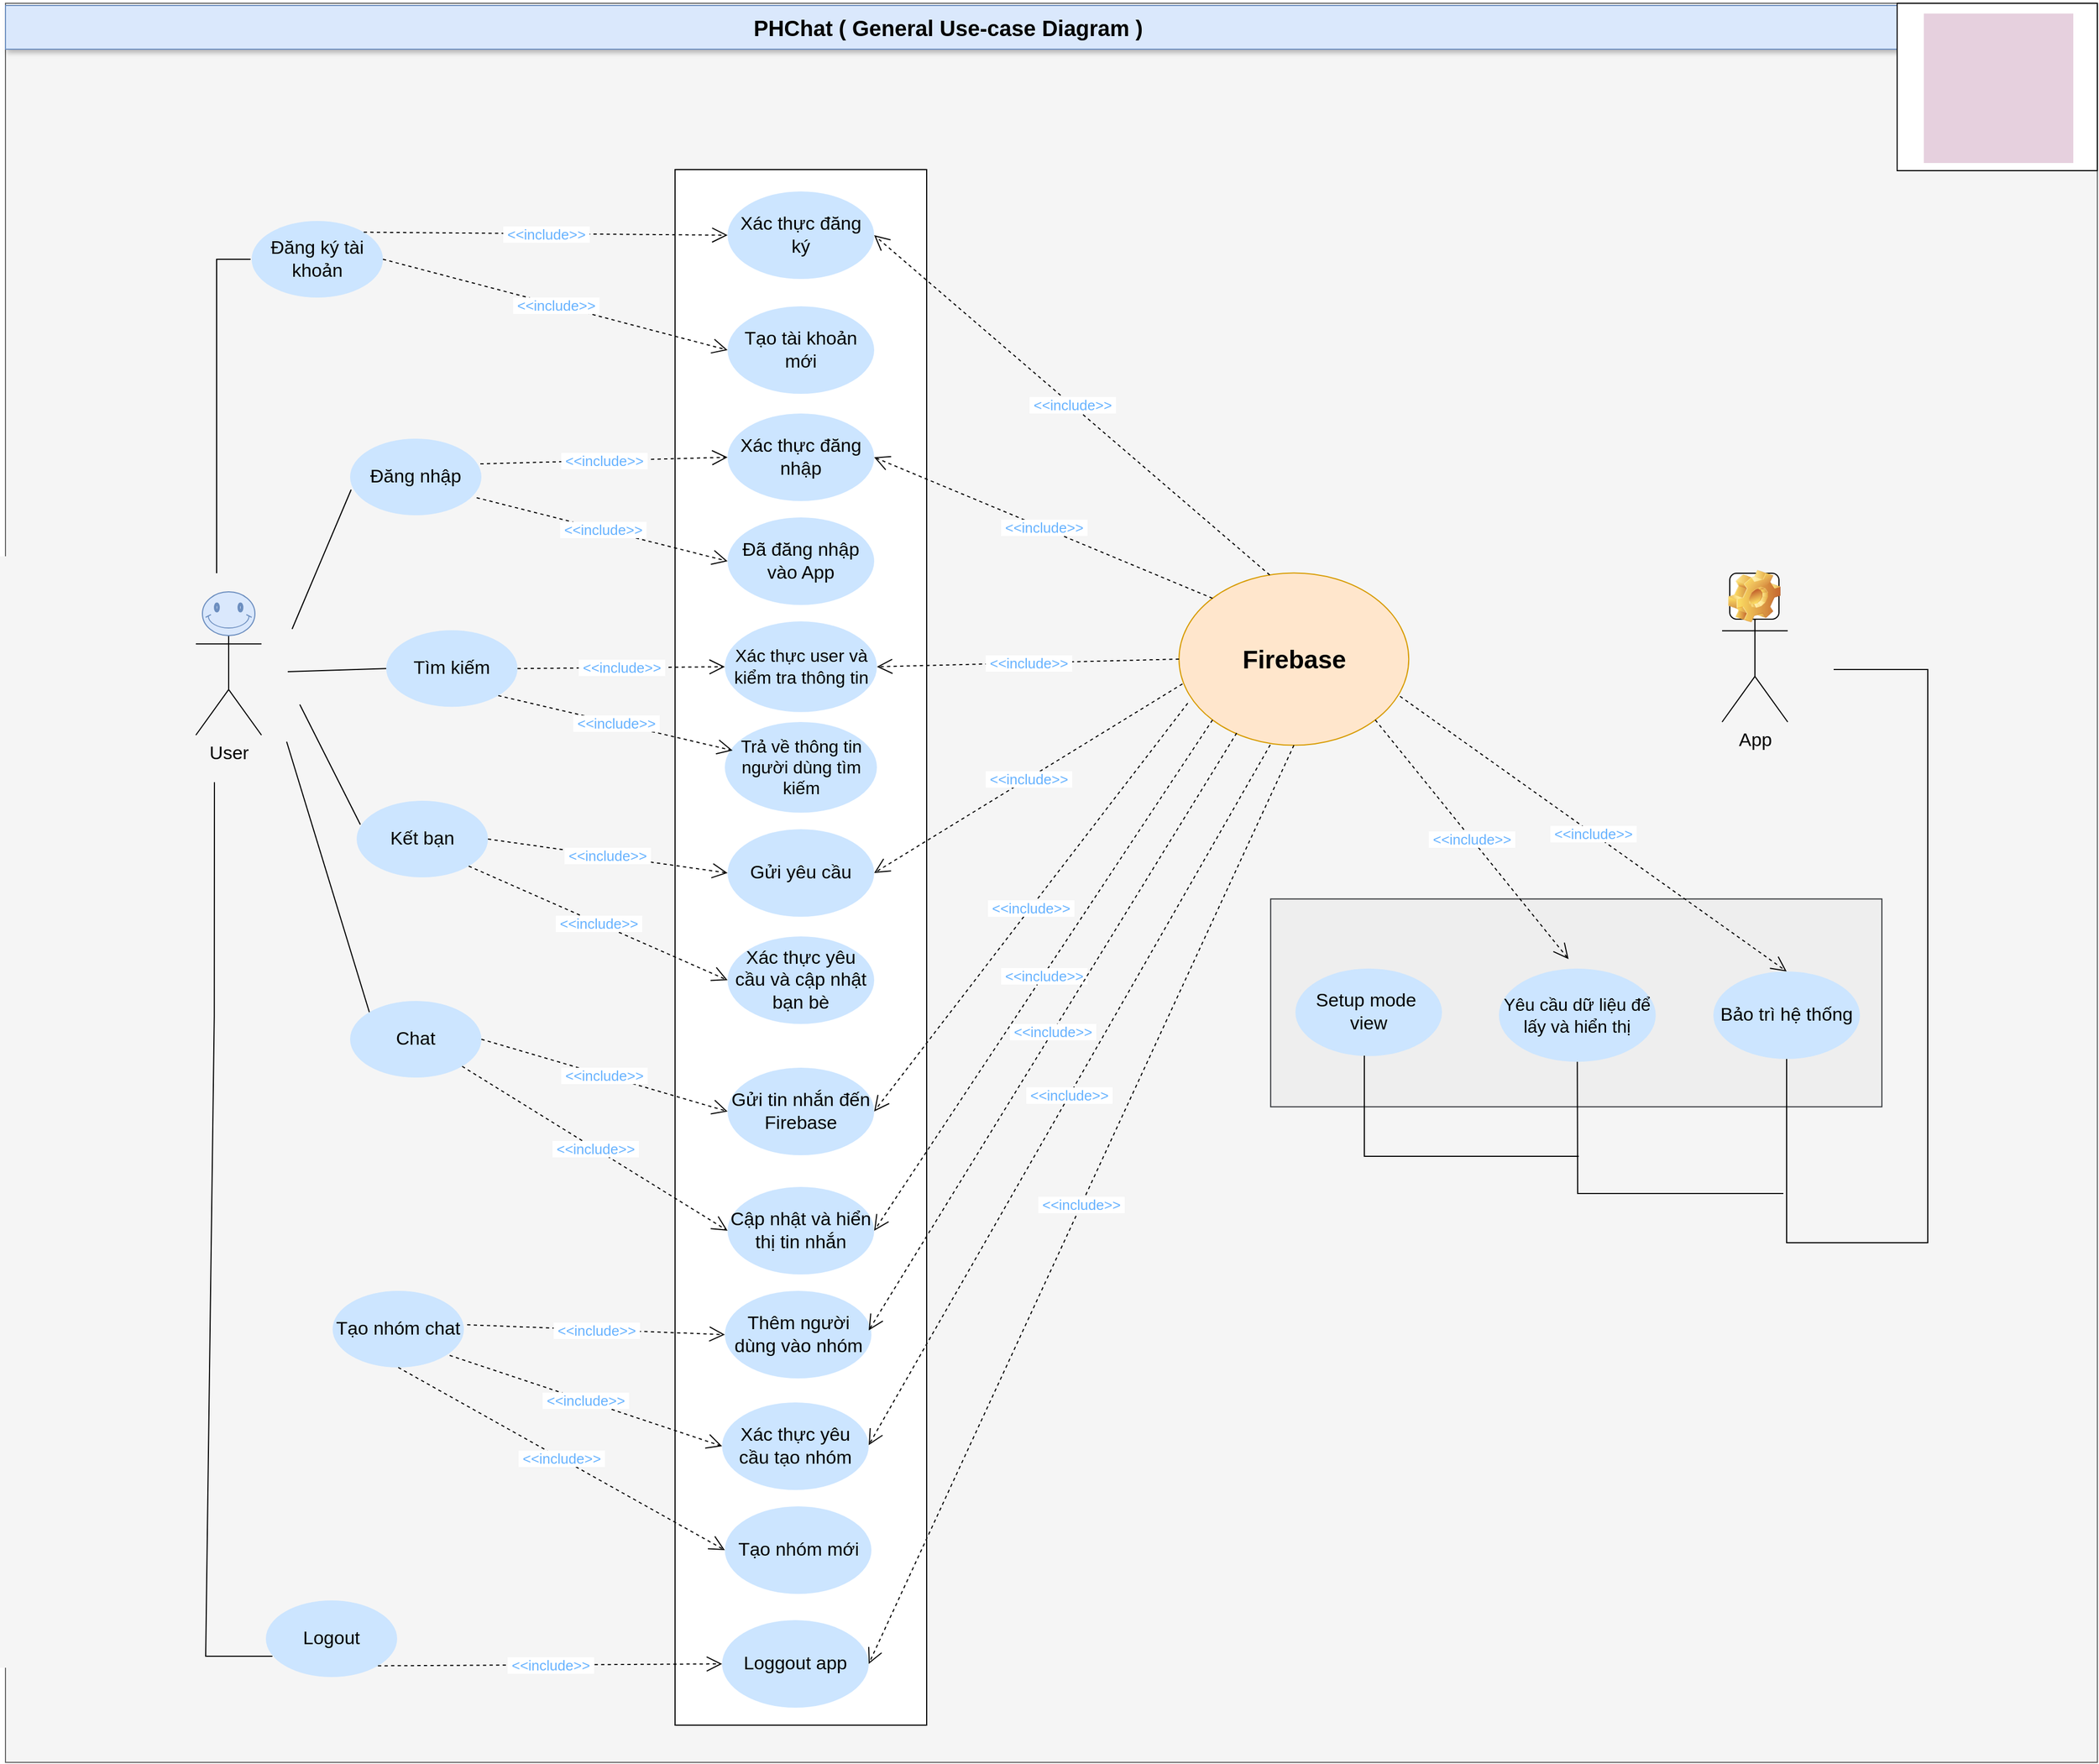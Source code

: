 <mxfile version="24.7.17">
  <diagram name="Trang-1" id="wjOiqFHjS_-W7gVfGvTo">
    <mxGraphModel dx="2927" dy="1114" grid="0" gridSize="10" guides="1" tooltips="1" connect="1" arrows="1" fold="1" page="1" pageScale="1" pageWidth="827" pageHeight="1169" math="0" shadow="0">
      <root>
        <mxCell id="0" />
        <mxCell id="1" parent="0" />
        <mxCell id="_uw94Xala10GTrVy-LxW-1" value="" style="rounded=0;whiteSpace=wrap;html=1;fillColor=#f5f5f5;fontColor=#333333;strokeColor=#666666;" parent="1" vertex="1">
          <mxGeometry x="-102" y="38" width="1912" height="1608" as="geometry" />
        </mxCell>
        <mxCell id="hatgkcDQqOX4R3luDJ8e-195" value="" style="rounded=1;whiteSpace=wrap;html=1;fillColor=#ffcc99;strokeColor=#36393d;" parent="1" vertex="1">
          <mxGeometry x="1001" y="595" width="146" height="80" as="geometry" />
        </mxCell>
        <mxCell id="hatgkcDQqOX4R3luDJ8e-2" value="&lt;b&gt;&lt;font style=&quot;font-size: 23px;&quot;&gt;Firebase&lt;/font&gt;&lt;/b&gt;" style="ellipse;whiteSpace=wrap;html=1;fillColor=#ffe6cc;strokeColor=#d79b00;" parent="1" vertex="1">
          <mxGeometry x="970.63" y="558.75" width="210" height="157.5" as="geometry" />
        </mxCell>
        <mxCell id="hatgkcDQqOX4R3luDJ8e-3" value="&lt;span style=&quot;font-size: 17px;&quot;&gt;Đăng ký tài khoản&lt;/span&gt;" style="ellipse;whiteSpace=wrap;html=1;fillColor=#cce5ff;strokeColor=none;" parent="1" vertex="1">
          <mxGeometry x="123" y="237" width="120" height="70" as="geometry" />
        </mxCell>
        <mxCell id="hatgkcDQqOX4R3luDJ8e-7" value="&lt;span style=&quot;font-size: 17px;&quot;&gt;Đăng nhập&lt;/span&gt;" style="ellipse;whiteSpace=wrap;html=1;fillColor=#cce5ff;strokeColor=none;" parent="1" vertex="1">
          <mxGeometry x="213" y="436" width="120" height="70" as="geometry" />
        </mxCell>
        <mxCell id="hatgkcDQqOX4R3luDJ8e-8" value="&lt;font style=&quot;font-size: 17px;&quot;&gt;Chat&lt;/font&gt;" style="ellipse;whiteSpace=wrap;html=1;fillColor=#cce5ff;strokeColor=none;" parent="1" vertex="1">
          <mxGeometry x="213" y="950" width="120" height="70" as="geometry" />
        </mxCell>
        <mxCell id="hatgkcDQqOX4R3luDJ8e-9" value="&lt;font style=&quot;font-size: 17px;&quot;&gt;Kết bạn&lt;/font&gt;" style="ellipse;whiteSpace=wrap;html=1;fillColor=#cce5ff;strokeColor=none;" parent="1" vertex="1">
          <mxGeometry x="219" y="767" width="120" height="70" as="geometry" />
        </mxCell>
        <mxCell id="hatgkcDQqOX4R3luDJ8e-10" value="&lt;font style=&quot;font-size: 17px;&quot;&gt;Logout&lt;/font&gt;" style="ellipse;whiteSpace=wrap;html=1;fillColor=#cce5ff;strokeColor=none;" parent="1" vertex="1">
          <mxGeometry x="136" y="1498" width="120" height="70" as="geometry" />
        </mxCell>
        <mxCell id="hatgkcDQqOX4R3luDJ8e-11" value="" style="endArrow=none;html=1;rounded=0;entryX=0.008;entryY=0.666;entryDx=0;entryDy=0;entryPerimeter=0;" parent="1" target="hatgkcDQqOX4R3luDJ8e-7" edge="1">
          <mxGeometry width="50" height="50" relative="1" as="geometry">
            <mxPoint x="160" y="610" as="sourcePoint" />
            <mxPoint x="190" y="550" as="targetPoint" />
          </mxGeometry>
        </mxCell>
        <mxCell id="hatgkcDQqOX4R3luDJ8e-12" value="" style="endArrow=none;html=1;rounded=0;entryX=0;entryY=0;entryDx=0;entryDy=0;" parent="1" target="hatgkcDQqOX4R3luDJ8e-8" edge="1">
          <mxGeometry width="50" height="50" relative="1" as="geometry">
            <mxPoint x="155" y="713" as="sourcePoint" />
            <mxPoint x="344" y="893.52" as="targetPoint" />
            <Array as="points" />
          </mxGeometry>
        </mxCell>
        <mxCell id="hatgkcDQqOX4R3luDJ8e-13" value="" style="endArrow=none;html=1;rounded=0;entryX=0;entryY=0.5;entryDx=0;entryDy=0;" parent="1" edge="1">
          <mxGeometry width="50" height="50" relative="1" as="geometry">
            <mxPoint x="91" y="559" as="sourcePoint" />
            <mxPoint x="122" y="272" as="targetPoint" />
            <Array as="points">
              <mxPoint x="91" y="272" />
            </Array>
          </mxGeometry>
        </mxCell>
        <mxCell id="hatgkcDQqOX4R3luDJ8e-14" value="" style="endArrow=none;html=1;rounded=0;entryX=0.028;entryY=0.311;entryDx=0;entryDy=0;entryPerimeter=0;" parent="1" target="hatgkcDQqOX4R3luDJ8e-9" edge="1">
          <mxGeometry width="50" height="50" relative="1" as="geometry">
            <mxPoint x="167" y="679" as="sourcePoint" />
            <mxPoint x="190" y="740" as="targetPoint" />
          </mxGeometry>
        </mxCell>
        <mxCell id="hatgkcDQqOX4R3luDJ8e-16" value="" style="endArrow=none;html=1;rounded=0;" parent="1" edge="1">
          <mxGeometry width="50" height="50" relative="1" as="geometry">
            <mxPoint x="142" y="1549" as="sourcePoint" />
            <mxPoint x="89" y="750" as="targetPoint" />
            <Array as="points">
              <mxPoint x="81" y="1549" />
              <mxPoint x="88.85" y="964" />
            </Array>
          </mxGeometry>
        </mxCell>
        <mxCell id="hatgkcDQqOX4R3luDJ8e-17" value="" style="rounded=0;whiteSpace=wrap;html=1;" parent="1" vertex="1">
          <mxGeometry x="510" y="190" width="230" height="1422" as="geometry" />
        </mxCell>
        <mxCell id="hatgkcDQqOX4R3luDJ8e-20" value="&lt;font style=&quot;font-size: 17px;&quot;&gt;Xác thực đăng ký&lt;/font&gt;" style="ellipse;whiteSpace=wrap;html=1;fillColor=#cce5ff;strokeColor=none;" parent="1" vertex="1">
          <mxGeometry x="558" y="210" width="134" height="80" as="geometry" />
        </mxCell>
        <mxCell id="hatgkcDQqOX4R3luDJ8e-21" value="&lt;span style=&quot;font-size: 17px;&quot;&gt;Tạo tài khoản mới&lt;/span&gt;" style="ellipse;whiteSpace=wrap;html=1;fillColor=#cce5ff;strokeColor=none;" parent="1" vertex="1">
          <mxGeometry x="558" y="315" width="134" height="80" as="geometry" />
        </mxCell>
        <mxCell id="hatgkcDQqOX4R3luDJ8e-22" value="&lt;font style=&quot;font-size: 17px;&quot;&gt;Xác thực đăng nhập&lt;/font&gt;" style="ellipse;whiteSpace=wrap;html=1;strokeColor=none;fillColor=#cce5ff;" parent="1" vertex="1">
          <mxGeometry x="558" y="413" width="134" height="80" as="geometry" />
        </mxCell>
        <mxCell id="hatgkcDQqOX4R3luDJ8e-23" value="&lt;span style=&quot;font-size: 17px;&quot;&gt;Đã đăng nhập vào App&lt;/span&gt;" style="ellipse;whiteSpace=wrap;html=1;fillColor=#cce5ff;strokeColor=none;" parent="1" vertex="1">
          <mxGeometry x="558" y="508" width="134" height="80" as="geometry" />
        </mxCell>
        <mxCell id="hatgkcDQqOX4R3luDJ8e-24" value="&lt;font style=&quot;font-size: 17px;&quot;&gt;Gửi tin nhắn đến&lt;/font&gt;&lt;div&gt;&lt;span style=&quot;font-size: 17px;&quot;&gt;Firebase&lt;/span&gt;&lt;/div&gt;" style="ellipse;whiteSpace=wrap;html=1;fillColor=#cce5ff;strokeColor=none;" parent="1" vertex="1">
          <mxGeometry x="558" y="1011" width="134" height="80" as="geometry" />
        </mxCell>
        <mxCell id="hatgkcDQqOX4R3luDJ8e-25" value="&lt;font style=&quot;font-size: 17px;&quot;&gt;Cập nhật và hiển thị tin nhắn&lt;/font&gt;" style="ellipse;whiteSpace=wrap;html=1;fillColor=#cce5ff;strokeColor=none;" parent="1" vertex="1">
          <mxGeometry x="558" y="1120" width="134" height="80" as="geometry" />
        </mxCell>
        <mxCell id="hatgkcDQqOX4R3luDJ8e-26" value="&lt;font style=&quot;font-size: 17px;&quot;&gt;Gửi yêu cầu&lt;/font&gt;" style="ellipse;whiteSpace=wrap;html=1;fillColor=#cce5ff;strokeColor=none;" parent="1" vertex="1">
          <mxGeometry x="558" y="793" width="134" height="80" as="geometry" />
        </mxCell>
        <mxCell id="hatgkcDQqOX4R3luDJ8e-27" value="&lt;font style=&quot;font-size: 17px;&quot;&gt;Xác thực yêu cầu và cập nhật bạn bè&lt;/font&gt;" style="ellipse;whiteSpace=wrap;html=1;fillColor=#cce5ff;strokeColor=none;" parent="1" vertex="1">
          <mxGeometry x="558" y="891" width="134" height="80" as="geometry" />
        </mxCell>
        <mxCell id="hatgkcDQqOX4R3luDJ8e-28" value="&lt;font style=&quot;font-size: 17px;&quot;&gt;Loggout app&lt;/font&gt;" style="ellipse;whiteSpace=wrap;html=1;fillColor=#cce5ff;strokeColor=none;" parent="1" vertex="1">
          <mxGeometry x="553" y="1516" width="134" height="80" as="geometry" />
        </mxCell>
        <mxCell id="hatgkcDQqOX4R3luDJ8e-30" value="" style="rounded=0;whiteSpace=wrap;html=1;fillColor=#eeeeee;strokeColor=#36393d;rotation=-90;" parent="1" vertex="1">
          <mxGeometry x="1238.72" y="672.41" width="190" height="558.68" as="geometry" />
        </mxCell>
        <mxCell id="hatgkcDQqOX4R3luDJ8e-31" value="&lt;font style=&quot;font-size: 17px;&quot;&gt;Setup mode&amp;nbsp;&lt;/font&gt;&lt;div style=&quot;font-size: 17px;&quot;&gt;&lt;font style=&quot;font-size: 17px;&quot;&gt;view&lt;/font&gt;&lt;/div&gt;" style="ellipse;whiteSpace=wrap;html=1;fillColor=#cce5ff;strokeColor=none;" parent="1" vertex="1">
          <mxGeometry x="1077" y="920.38" width="134" height="80" as="geometry" />
        </mxCell>
        <mxCell id="hatgkcDQqOX4R3luDJ8e-32" value="&lt;font style=&quot;font-size: 16px;&quot;&gt;Yêu cầu dữ liệu để&lt;/font&gt;&lt;div style=&quot;font-size: 16px;&quot;&gt;&lt;font style=&quot;font-size: 16px;&quot;&gt;lấy và hiển thị&lt;/font&gt;&lt;/div&gt;" style="ellipse;whiteSpace=wrap;html=1;fillColor=#cce5ff;strokeColor=none;" parent="1" vertex="1">
          <mxGeometry x="1263" y="920.38" width="143.37" height="85.25" as="geometry" />
        </mxCell>
        <mxCell id="hatgkcDQqOX4R3luDJ8e-33" value="&lt;font style=&quot;font-size: 17px;&quot;&gt;Bảo trì hệ thống&lt;/font&gt;" style="ellipse;whiteSpace=wrap;html=1;fillColor=#cce5ff;strokeColor=none;" parent="1" vertex="1">
          <mxGeometry x="1459" y="923" width="134" height="80" as="geometry" />
        </mxCell>
        <mxCell id="hatgkcDQqOX4R3luDJ8e-34" value="&lt;font style=&quot;font-size: 17px;&quot;&gt;App&lt;/font&gt;" style="shape=umlActor;verticalLabelPosition=bottom;verticalAlign=top;html=1;outlineConnect=0;" parent="1" vertex="1">
          <mxGeometry x="1467" y="570" width="60" height="125" as="geometry" />
        </mxCell>
        <mxCell id="hatgkcDQqOX4R3luDJ8e-35" value="&lt;font style=&quot;font-size: 17px;&quot;&gt;User&lt;/font&gt;" style="shape=umlActor;verticalLabelPosition=bottom;verticalAlign=top;html=1;outlineConnect=0;" parent="1" vertex="1">
          <mxGeometry x="72" y="582" width="60" height="125" as="geometry" />
        </mxCell>
        <mxCell id="hatgkcDQqOX4R3luDJ8e-36" value="" style="verticalLabelPosition=bottom;verticalAlign=top;html=1;shape=mxgraph.basic.smiley;fillColor=#dae8fc;strokeColor=#6c8ebf;" parent="1" vertex="1">
          <mxGeometry x="78" y="576" width="48" height="40" as="geometry" />
        </mxCell>
        <mxCell id="hatgkcDQqOX4R3luDJ8e-38" value="" style="icon;html=1;image=img/clipart/Gear_128x128.png" parent="1" vertex="1">
          <mxGeometry x="1474" y="559" width="45" height="42" as="geometry" />
        </mxCell>
        <mxCell id="hatgkcDQqOX4R3luDJ8e-196" value="&lt;font color=&quot;#66b2ff&quot; style=&quot;font-size: 13px;&quot;&gt;&amp;nbsp;&amp;lt;&amp;lt;include&amp;gt;&amp;gt;&amp;nbsp;&lt;/font&gt;" style="endArrow=open;endSize=12;dashed=1;html=1;rounded=0;entryX=0;entryY=0.5;entryDx=0;entryDy=0;exitX=1;exitY=0;exitDx=0;exitDy=0;fillColor=#eeeeee;strokeColor=#000000;" parent="1" source="hatgkcDQqOX4R3luDJ8e-3" target="hatgkcDQqOX4R3luDJ8e-20" edge="1">
          <mxGeometry width="160" relative="1" as="geometry">
            <mxPoint x="310" y="280" as="sourcePoint" />
            <mxPoint x="470" y="280" as="targetPoint" />
          </mxGeometry>
        </mxCell>
        <mxCell id="hatgkcDQqOX4R3luDJ8e-198" value="&lt;font color=&quot;#66b2ff&quot; style=&quot;font-size: 13px;&quot;&gt;&amp;nbsp;&amp;lt;&amp;lt;include&amp;gt;&amp;gt;&amp;nbsp;&lt;/font&gt;" style="endArrow=open;endSize=12;dashed=1;html=1;rounded=0;entryX=0;entryY=0.5;entryDx=0;entryDy=0;exitX=1;exitY=0.5;exitDx=0;exitDy=0;fillColor=#eeeeee;strokeColor=#000000;" parent="1" source="hatgkcDQqOX4R3luDJ8e-3" target="hatgkcDQqOX4R3luDJ8e-21" edge="1">
          <mxGeometry width="160" relative="1" as="geometry">
            <mxPoint x="360" y="430" as="sourcePoint" />
            <mxPoint x="536" y="350" as="targetPoint" />
          </mxGeometry>
        </mxCell>
        <mxCell id="hatgkcDQqOX4R3luDJ8e-199" value="&lt;font color=&quot;#66b2ff&quot; style=&quot;font-size: 13px;&quot;&gt;&amp;nbsp;&amp;lt;&amp;lt;include&amp;gt;&amp;gt;&amp;nbsp;&lt;/font&gt;" style="endArrow=open;endSize=12;dashed=1;html=1;rounded=0;entryX=0;entryY=0.5;entryDx=0;entryDy=0;fillColor=#eeeeee;strokeColor=#000000;exitX=0.992;exitY=0.329;exitDx=0;exitDy=0;exitPerimeter=0;" parent="1" target="hatgkcDQqOX4R3luDJ8e-22" edge="1" source="hatgkcDQqOX4R3luDJ8e-7">
          <mxGeometry x="-0.001" width="160" relative="1" as="geometry">
            <mxPoint x="390" y="480" as="sourcePoint" />
            <mxPoint x="548" y="480" as="targetPoint" />
            <mxPoint as="offset" />
          </mxGeometry>
        </mxCell>
        <mxCell id="hatgkcDQqOX4R3luDJ8e-200" value="&lt;font color=&quot;#66b2ff&quot; style=&quot;font-size: 13px;&quot;&gt;&amp;nbsp;&amp;lt;&amp;lt;include&amp;gt;&amp;gt;&amp;nbsp;&lt;/font&gt;" style="endArrow=open;endSize=12;dashed=1;html=1;rounded=0;entryX=0;entryY=0.5;entryDx=0;entryDy=0;exitX=0.964;exitY=0.771;exitDx=0;exitDy=0;fillColor=#eeeeee;strokeColor=#000000;exitPerimeter=0;" parent="1" source="hatgkcDQqOX4R3luDJ8e-7" target="hatgkcDQqOX4R3luDJ8e-23" edge="1">
          <mxGeometry width="160" relative="1" as="geometry">
            <mxPoint x="390" y="520" as="sourcePoint" />
            <mxPoint x="548" y="520" as="targetPoint" />
          </mxGeometry>
        </mxCell>
        <mxCell id="hatgkcDQqOX4R3luDJ8e-201" value="&lt;font color=&quot;#66b2ff&quot; style=&quot;font-size: 13px;&quot;&gt;&amp;nbsp;&amp;lt;&amp;lt;include&amp;gt;&amp;gt;&amp;nbsp;&lt;/font&gt;" style="endArrow=open;endSize=12;dashed=1;html=1;rounded=0;entryX=0;entryY=0.5;entryDx=0;entryDy=0;exitX=1;exitY=0.5;exitDx=0;exitDy=0;fillColor=#eeeeee;strokeColor=#000000;" parent="1" source="hatgkcDQqOX4R3luDJ8e-8" target="hatgkcDQqOX4R3luDJ8e-24" edge="1">
          <mxGeometry width="160" relative="1" as="geometry">
            <mxPoint x="400" y="625.5" as="sourcePoint" />
            <mxPoint x="562" y="659.5" as="targetPoint" />
          </mxGeometry>
        </mxCell>
        <mxCell id="hatgkcDQqOX4R3luDJ8e-202" value="&lt;font color=&quot;#66b2ff&quot; style=&quot;font-size: 13px;&quot;&gt;&amp;nbsp;&amp;lt;&amp;lt;include&amp;gt;&amp;gt;&amp;nbsp;&lt;/font&gt;" style="endArrow=open;endSize=12;dashed=1;html=1;rounded=0;entryX=0;entryY=0.5;entryDx=0;entryDy=0;exitX=1;exitY=1;exitDx=0;exitDy=0;fillColor=#eeeeee;strokeColor=#000000;" parent="1" source="hatgkcDQqOX4R3luDJ8e-8" target="hatgkcDQqOX4R3luDJ8e-25" edge="1">
          <mxGeometry width="160" relative="1" as="geometry">
            <mxPoint x="400" y="672.5" as="sourcePoint" />
            <mxPoint x="558" y="677.5" as="targetPoint" />
          </mxGeometry>
        </mxCell>
        <mxCell id="hatgkcDQqOX4R3luDJ8e-203" value="&lt;font color=&quot;#66b2ff&quot; style=&quot;font-size: 13px;&quot;&gt;&amp;nbsp;&amp;lt;&amp;lt;include&amp;gt;&amp;gt;&amp;nbsp;&lt;/font&gt;" style="endArrow=open;endSize=12;dashed=1;html=1;rounded=0;entryX=0;entryY=0.5;entryDx=0;entryDy=0;exitX=1;exitY=0.5;exitDx=0;exitDy=0;fillColor=#eeeeee;strokeColor=#000000;" parent="1" target="hatgkcDQqOX4R3luDJ8e-26" edge="1" source="hatgkcDQqOX4R3luDJ8e-9">
          <mxGeometry width="160" relative="1" as="geometry">
            <mxPoint x="400" y="779" as="sourcePoint" />
            <mxPoint x="576" y="852" as="targetPoint" />
          </mxGeometry>
        </mxCell>
        <mxCell id="hatgkcDQqOX4R3luDJ8e-204" value="&lt;font color=&quot;#66b2ff&quot; style=&quot;font-size: 13px;&quot;&gt;&amp;nbsp;&amp;lt;&amp;lt;include&amp;gt;&amp;gt;&amp;nbsp;&lt;/font&gt;" style="endArrow=open;endSize=12;dashed=1;html=1;rounded=0;entryX=0;entryY=0.5;entryDx=0;entryDy=0;exitX=1;exitY=1;exitDx=0;exitDy=0;fillColor=#eeeeee;strokeColor=#000000;" parent="1" target="hatgkcDQqOX4R3luDJ8e-27" edge="1" source="hatgkcDQqOX4R3luDJ8e-9">
          <mxGeometry width="160" relative="1" as="geometry">
            <mxPoint x="378" y="804" as="sourcePoint" />
            <mxPoint x="536" y="858" as="targetPoint" />
          </mxGeometry>
        </mxCell>
        <mxCell id="hatgkcDQqOX4R3luDJ8e-205" value="&lt;font color=&quot;#66b2ff&quot; style=&quot;font-size: 13px;&quot;&gt;&amp;nbsp;&amp;lt;&amp;lt;include&amp;gt;&amp;gt;&amp;nbsp;&lt;/font&gt;" style="endArrow=open;endSize=12;dashed=1;html=1;rounded=0;entryX=0;entryY=0.5;entryDx=0;entryDy=0;exitX=1;exitY=1;exitDx=0;exitDy=0;fillColor=#eeeeee;strokeColor=#000000;" parent="1" target="hatgkcDQqOX4R3luDJ8e-28" edge="1" source="hatgkcDQqOX4R3luDJ8e-10">
          <mxGeometry width="160" relative="1" as="geometry">
            <mxPoint x="393" y="944" as="sourcePoint" />
            <mxPoint x="551" y="998" as="targetPoint" />
          </mxGeometry>
        </mxCell>
        <mxCell id="hatgkcDQqOX4R3luDJ8e-206" value="&lt;font color=&quot;#66b2ff&quot; style=&quot;font-size: 13px;&quot;&gt;&amp;nbsp;&amp;lt;&amp;lt;include&amp;gt;&amp;gt;&amp;nbsp;&lt;/font&gt;" style="endArrow=open;endSize=12;dashed=1;html=1;rounded=0;entryX=1;entryY=0.5;entryDx=0;entryDy=0;exitX=0.5;exitY=1;exitDx=0;exitDy=0;fillColor=#eeeeee;strokeColor=#000000;" parent="1" source="hatgkcDQqOX4R3luDJ8e-2" target="hatgkcDQqOX4R3luDJ8e-28" edge="1">
          <mxGeometry width="160" relative="1" as="geometry">
            <mxPoint x="791" y="890" as="sourcePoint" />
            <mxPoint x="967" y="810" as="targetPoint" />
          </mxGeometry>
        </mxCell>
        <mxCell id="hatgkcDQqOX4R3luDJ8e-207" value="&lt;font color=&quot;#66b2ff&quot; style=&quot;font-size: 13px;&quot;&gt;&amp;nbsp;&amp;lt;&amp;lt;include&amp;gt;&amp;gt;&amp;nbsp;&lt;/font&gt;" style="endArrow=open;endSize=12;dashed=1;html=1;rounded=0;entryX=1;entryY=0.5;entryDx=0;entryDy=0;exitX=0;exitY=1;exitDx=0;exitDy=0;fillColor=#eeeeee;strokeColor=#000000;" parent="1" source="hatgkcDQqOX4R3luDJ8e-2" target="hatgkcDQqOX4R3luDJ8e-25" edge="1">
          <mxGeometry width="160" relative="1" as="geometry">
            <mxPoint x="807" y="756" as="sourcePoint" />
            <mxPoint x="965" y="756" as="targetPoint" />
          </mxGeometry>
        </mxCell>
        <mxCell id="hatgkcDQqOX4R3luDJ8e-208" value="&lt;font color=&quot;#66b2ff&quot; style=&quot;font-size: 13px;&quot;&gt;&amp;nbsp;&amp;lt;&amp;lt;include&amp;gt;&amp;gt;&amp;nbsp;&lt;/font&gt;" style="endArrow=open;endSize=12;dashed=1;html=1;rounded=0;entryX=1;entryY=0.5;entryDx=0;entryDy=0;fillColor=#eeeeee;strokeColor=#000000;exitX=0.038;exitY=0.756;exitDx=0;exitDy=0;exitPerimeter=0;" parent="1" source="hatgkcDQqOX4R3luDJ8e-2" target="hatgkcDQqOX4R3luDJ8e-24" edge="1">
          <mxGeometry width="160" relative="1" as="geometry">
            <mxPoint x="971" y="651" as="sourcePoint" />
            <mxPoint x="669" y="650" as="targetPoint" />
          </mxGeometry>
        </mxCell>
        <mxCell id="hatgkcDQqOX4R3luDJ8e-209" value="&lt;font color=&quot;#66b2ff&quot; style=&quot;font-size: 13px;&quot;&gt;&amp;nbsp;&amp;lt;&amp;lt;include&amp;gt;&amp;gt;&amp;nbsp;&lt;/font&gt;" style="endArrow=open;endSize=12;dashed=1;html=1;rounded=0;entryX=1;entryY=0.5;entryDx=0;entryDy=0;exitX=0;exitY=0;exitDx=0;exitDy=0;fillColor=#eeeeee;strokeColor=#000000;" parent="1" source="hatgkcDQqOX4R3luDJ8e-2" target="hatgkcDQqOX4R3luDJ8e-22" edge="1">
          <mxGeometry width="160" relative="1" as="geometry">
            <mxPoint x="994" y="503" as="sourcePoint" />
            <mxPoint x="715" y="508" as="targetPoint" />
          </mxGeometry>
        </mxCell>
        <mxCell id="hatgkcDQqOX4R3luDJ8e-210" value="&lt;font color=&quot;#66b2ff&quot; style=&quot;font-size: 13px;&quot;&gt;&amp;nbsp;&amp;lt;&amp;lt;include&amp;gt;&amp;gt;&amp;nbsp;&lt;/font&gt;" style="endArrow=open;endSize=12;dashed=1;html=1;rounded=0;entryX=1;entryY=0.5;entryDx=0;entryDy=0;exitX=0.395;exitY=0.012;exitDx=0;exitDy=0;fillColor=#eeeeee;strokeColor=#000000;exitPerimeter=0;" parent="1" source="hatgkcDQqOX4R3luDJ8e-2" target="hatgkcDQqOX4R3luDJ8e-20" edge="1">
          <mxGeometry width="160" relative="1" as="geometry">
            <mxPoint x="1031" y="421" as="sourcePoint" />
            <mxPoint x="752" y="426" as="targetPoint" />
          </mxGeometry>
        </mxCell>
        <mxCell id="hatgkcDQqOX4R3luDJ8e-211" value="&lt;font color=&quot;#66b2ff&quot; style=&quot;font-size: 13px;&quot;&gt;&amp;nbsp;&amp;lt;&amp;lt;include&amp;gt;&amp;gt;&amp;nbsp;&lt;/font&gt;" style="endArrow=open;endSize=12;dashed=1;html=1;rounded=0;entryX=0.5;entryY=0;entryDx=0;entryDy=0;exitX=1;exitY=0;exitDx=0;exitDy=0;fillColor=#eeeeee;strokeColor=#000000;" parent="1" target="hatgkcDQqOX4R3luDJ8e-33" edge="1">
          <mxGeometry width="160" relative="1" as="geometry">
            <mxPoint x="1172.63" y="671.5" as="sourcePoint" />
            <mxPoint x="1348.63" y="591.5" as="targetPoint" />
          </mxGeometry>
        </mxCell>
        <mxCell id="hatgkcDQqOX4R3luDJ8e-212" value="&lt;font color=&quot;#66b2ff&quot; style=&quot;font-size: 13px;&quot;&gt;&amp;nbsp;&amp;lt;&amp;lt;include&amp;gt;&amp;gt;&amp;nbsp;&lt;/font&gt;" style="endArrow=open;endSize=12;dashed=1;html=1;rounded=0;entryX=0.5;entryY=0;entryDx=0;entryDy=0;exitX=1;exitY=1;exitDx=0;exitDy=0;fillColor=#eeeeee;strokeColor=#000000;" parent="1" source="hatgkcDQqOX4R3luDJ8e-2" edge="1">
          <mxGeometry width="160" relative="1" as="geometry">
            <mxPoint x="1235.246" y="693.185" as="sourcePoint" />
            <mxPoint x="1326.685" y="911.75" as="targetPoint" />
          </mxGeometry>
        </mxCell>
        <mxCell id="hatgkcDQqOX4R3luDJ8e-213" value="" style="endArrow=none;html=1;rounded=0;entryX=0.5;entryY=1;entryDx=0;entryDy=0;" parent="1" target="hatgkcDQqOX4R3luDJ8e-33" edge="1">
          <mxGeometry width="50" height="50" relative="1" as="geometry">
            <mxPoint x="1569" y="647" as="sourcePoint" />
            <mxPoint x="1652" y="1068" as="targetPoint" />
            <Array as="points">
              <mxPoint x="1655" y="647" />
              <mxPoint x="1655" y="1171" />
              <mxPoint x="1526" y="1171" />
            </Array>
          </mxGeometry>
        </mxCell>
        <mxCell id="hatgkcDQqOX4R3luDJ8e-214" value="" style="endArrow=none;html=1;rounded=0;entryX=0.5;entryY=1;entryDx=0;entryDy=0;" parent="1" target="hatgkcDQqOX4R3luDJ8e-32" edge="1">
          <mxGeometry width="50" height="50" relative="1" as="geometry">
            <mxPoint x="1523" y="1126" as="sourcePoint" />
            <mxPoint x="1267" y="1120" as="targetPoint" />
            <Array as="points">
              <mxPoint x="1335" y="1126" />
            </Array>
          </mxGeometry>
        </mxCell>
        <mxCell id="hatgkcDQqOX4R3luDJ8e-215" value="" style="endArrow=none;html=1;rounded=0;entryX=0.5;entryY=1;entryDx=0;entryDy=0;" parent="1" edge="1">
          <mxGeometry width="50" height="50" relative="1" as="geometry">
            <mxPoint x="1336" y="1092" as="sourcePoint" />
            <mxPoint x="1140" y="1000" as="targetPoint" />
            <Array as="points">
              <mxPoint x="1140" y="1092" />
            </Array>
          </mxGeometry>
        </mxCell>
        <mxCell id="_uw94Xala10GTrVy-LxW-2" value="&lt;font style=&quot;font-size: 20px;&quot;&gt;&lt;b&gt;PHChat ( General Use-case Diagram )&amp;nbsp;&lt;/b&gt;&lt;/font&gt;" style="rounded=0;whiteSpace=wrap;html=1;shadow=1;strokeColor=#6c8ebf;fillColor=#dae8fc;" parent="1" vertex="1">
          <mxGeometry x="-102" y="40" width="1729" height="40" as="geometry" />
        </mxCell>
        <mxCell id="_uw94Xala10GTrVy-LxW-3" value="" style="rounded=0;whiteSpace=wrap;html=1;" parent="1" vertex="1">
          <mxGeometry x="1627" y="38" width="183" height="153" as="geometry" />
        </mxCell>
        <mxCell id="_uw94Xala10GTrVy-LxW-4" value="" style="shape=image;verticalLabelPosition=bottom;labelBackgroundColor=default;verticalAlign=top;aspect=fixed;imageAspect=0;image=https://upload.wikimedia.org/wikipedia/vi/1/19/Untitled-1.png;imageBackground=#E6D0DE;imageBorder=#ffffff;strokeWidth=6;shadow=0;" parent="1" vertex="1">
          <mxGeometry x="1648.25" y="44.25" width="142.75" height="142.75" as="geometry" />
        </mxCell>
        <mxCell id="LQKQuofuPHGavPNqAvr9-1" value="&lt;font style=&quot;font-size: 17px;&quot;&gt;Tìm kiếm&lt;/font&gt;" style="ellipse;whiteSpace=wrap;html=1;fillColor=#cce5ff;strokeColor=none;" vertex="1" parent="1">
          <mxGeometry x="246" y="611.13" width="120" height="70" as="geometry" />
        </mxCell>
        <mxCell id="LQKQuofuPHGavPNqAvr9-2" value="&lt;font style=&quot;font-size: 16px;&quot;&gt;Xác thực user và kiểm tra thông tin&lt;/font&gt;" style="ellipse;whiteSpace=wrap;html=1;fillColor=#cce5ff;strokeColor=none;" vertex="1" parent="1">
          <mxGeometry x="555.5" y="603.06" width="139" height="82.87" as="geometry" />
        </mxCell>
        <mxCell id="LQKQuofuPHGavPNqAvr9-3" value="&lt;font style=&quot;font-size: 16px;&quot;&gt;Trả về thông tin người dùng tìm kiếm&lt;/font&gt;" style="ellipse;whiteSpace=wrap;html=1;fillColor=#cce5ff;strokeColor=none;" vertex="1" parent="1">
          <mxGeometry x="555.5" y="695" width="139" height="82.87" as="geometry" />
        </mxCell>
        <mxCell id="LQKQuofuPHGavPNqAvr9-4" value="&lt;font color=&quot;#66b2ff&quot; style=&quot;font-size: 13px;&quot;&gt;&amp;nbsp;&amp;lt;&amp;lt;include&amp;gt;&amp;gt;&amp;nbsp;&lt;/font&gt;" style="endArrow=open;endSize=12;dashed=1;html=1;rounded=0;entryX=0;entryY=0.5;entryDx=0;entryDy=0;fillColor=#eeeeee;strokeColor=#000000;exitX=1;exitY=0.5;exitDx=0;exitDy=0;" edge="1" parent="1" source="LQKQuofuPHGavPNqAvr9-1" target="LQKQuofuPHGavPNqAvr9-2">
          <mxGeometry width="160" relative="1" as="geometry">
            <mxPoint x="395" y="625" as="sourcePoint" />
            <mxPoint x="562" y="657" as="targetPoint" />
          </mxGeometry>
        </mxCell>
        <mxCell id="LQKQuofuPHGavPNqAvr9-5" value="&lt;font color=&quot;#66b2ff&quot; style=&quot;font-size: 13px;&quot;&gt;&amp;nbsp;&amp;lt;&amp;lt;include&amp;gt;&amp;gt;&amp;nbsp;&lt;/font&gt;" style="endArrow=open;endSize=12;dashed=1;html=1;rounded=0;entryX=0.051;entryY=0.314;entryDx=0;entryDy=0;fillColor=#eeeeee;strokeColor=#000000;entryPerimeter=0;exitX=1;exitY=1;exitDx=0;exitDy=0;" edge="1" parent="1" source="LQKQuofuPHGavPNqAvr9-1" target="LQKQuofuPHGavPNqAvr9-3">
          <mxGeometry width="160" relative="1" as="geometry">
            <mxPoint x="392" y="662.13" as="sourcePoint" />
            <mxPoint x="552" y="681.13" as="targetPoint" />
          </mxGeometry>
        </mxCell>
        <mxCell id="LQKQuofuPHGavPNqAvr9-6" value="&lt;font color=&quot;#66b2ff&quot; style=&quot;font-size: 13px;&quot;&gt;&amp;nbsp;&amp;lt;&amp;lt;include&amp;gt;&amp;gt;&amp;nbsp;&lt;/font&gt;" style="endArrow=open;endSize=12;dashed=1;html=1;rounded=0;entryX=1;entryY=0.5;entryDx=0;entryDy=0;exitX=0;exitY=0.5;exitDx=0;exitDy=0;fillColor=#eeeeee;strokeColor=#000000;" edge="1" parent="1" source="hatgkcDQqOX4R3luDJ8e-2" target="LQKQuofuPHGavPNqAvr9-2">
          <mxGeometry width="160" relative="1" as="geometry">
            <mxPoint x="1086" y="758" as="sourcePoint" />
            <mxPoint x="777" y="629" as="targetPoint" />
          </mxGeometry>
        </mxCell>
        <mxCell id="LQKQuofuPHGavPNqAvr9-7" value="&lt;font color=&quot;#66b2ff&quot; style=&quot;font-size: 13px;&quot;&gt;&amp;nbsp;&amp;lt;&amp;lt;include&amp;gt;&amp;gt;&amp;nbsp;&lt;/font&gt;" style="endArrow=open;endSize=12;dashed=1;html=1;rounded=0;entryX=1;entryY=0.5;entryDx=0;entryDy=0;fillColor=#eeeeee;strokeColor=#000000;exitX=0.015;exitY=0.644;exitDx=0;exitDy=0;exitPerimeter=0;" edge="1" parent="1" source="hatgkcDQqOX4R3luDJ8e-2" target="hatgkcDQqOX4R3luDJ8e-26">
          <mxGeometry width="160" relative="1" as="geometry">
            <mxPoint x="971" y="639" as="sourcePoint" />
            <mxPoint x="692" y="1039" as="targetPoint" />
          </mxGeometry>
        </mxCell>
        <mxCell id="LQKQuofuPHGavPNqAvr9-8" value="" style="endArrow=none;html=1;rounded=0;entryX=0;entryY=0.5;entryDx=0;entryDy=0;" edge="1" parent="1" target="LQKQuofuPHGavPNqAvr9-1">
          <mxGeometry width="50" height="50" relative="1" as="geometry">
            <mxPoint x="156" y="649" as="sourcePoint" />
            <mxPoint x="179" y="618" as="targetPoint" />
          </mxGeometry>
        </mxCell>
        <mxCell id="LQKQuofuPHGavPNqAvr9-9" value="&lt;font style=&quot;font-size: 17px;&quot;&gt;Tạo nhóm chat&lt;/font&gt;" style="ellipse;whiteSpace=wrap;html=1;fillColor=#cce5ff;strokeColor=none;" vertex="1" parent="1">
          <mxGeometry x="197" y="1215" width="120" height="70" as="geometry" />
        </mxCell>
        <mxCell id="LQKQuofuPHGavPNqAvr9-10" value="&lt;span style=&quot;font-size: 17px;&quot;&gt;Thêm người dùng vào nhóm&lt;/span&gt;" style="ellipse;whiteSpace=wrap;html=1;fillColor=#cce5ff;strokeColor=none;" vertex="1" parent="1">
          <mxGeometry x="555.5" y="1215" width="134" height="80" as="geometry" />
        </mxCell>
        <mxCell id="LQKQuofuPHGavPNqAvr9-11" value="&lt;span style=&quot;font-size: 17px;&quot;&gt;Xác thực yêu cầu tạo nhóm&lt;/span&gt;" style="ellipse;whiteSpace=wrap;html=1;fillColor=#cce5ff;strokeColor=none;" vertex="1" parent="1">
          <mxGeometry x="553" y="1317" width="134" height="80" as="geometry" />
        </mxCell>
        <mxCell id="LQKQuofuPHGavPNqAvr9-12" value="&lt;span style=&quot;font-size: 17px;&quot;&gt;Tạo nhóm mới&lt;/span&gt;" style="ellipse;whiteSpace=wrap;html=1;fillColor=#cce5ff;strokeColor=none;" vertex="1" parent="1">
          <mxGeometry x="555.5" y="1412" width="134" height="80" as="geometry" />
        </mxCell>
        <mxCell id="LQKQuofuPHGavPNqAvr9-13" value="&lt;font color=&quot;#66b2ff&quot; style=&quot;font-size: 13px;&quot;&gt;&amp;nbsp;&amp;lt;&amp;lt;include&amp;gt;&amp;gt;&amp;nbsp;&lt;/font&gt;" style="endArrow=open;endSize=12;dashed=1;html=1;rounded=0;entryX=0;entryY=0.5;entryDx=0;entryDy=0;fillColor=#eeeeee;strokeColor=#000000;" edge="1" parent="1" target="LQKQuofuPHGavPNqAvr9-10">
          <mxGeometry width="160" relative="1" as="geometry">
            <mxPoint x="320" y="1246" as="sourcePoint" />
            <mxPoint x="562" y="1397" as="targetPoint" />
          </mxGeometry>
        </mxCell>
        <mxCell id="LQKQuofuPHGavPNqAvr9-14" value="&lt;font color=&quot;#66b2ff&quot; style=&quot;font-size: 13px;&quot;&gt;&amp;nbsp;&amp;lt;&amp;lt;include&amp;gt;&amp;gt;&amp;nbsp;&lt;/font&gt;" style="endArrow=open;endSize=12;dashed=1;html=1;rounded=0;entryX=0;entryY=0.5;entryDx=0;entryDy=0;fillColor=#eeeeee;strokeColor=#000000;" edge="1" parent="1" target="LQKQuofuPHGavPNqAvr9-11">
          <mxGeometry width="160" relative="1" as="geometry">
            <mxPoint x="304" y="1274" as="sourcePoint" />
            <mxPoint x="540" y="1283" as="targetPoint" />
          </mxGeometry>
        </mxCell>
        <mxCell id="LQKQuofuPHGavPNqAvr9-15" value="&lt;font color=&quot;#66b2ff&quot; style=&quot;font-size: 13px;&quot;&gt;&amp;nbsp;&amp;lt;&amp;lt;include&amp;gt;&amp;gt;&amp;nbsp;&lt;/font&gt;" style="endArrow=open;endSize=12;dashed=1;html=1;rounded=0;entryX=0;entryY=0.5;entryDx=0;entryDy=0;fillColor=#eeeeee;strokeColor=#000000;exitX=0.5;exitY=1;exitDx=0;exitDy=0;" edge="1" parent="1" source="LQKQuofuPHGavPNqAvr9-9" target="LQKQuofuPHGavPNqAvr9-12">
          <mxGeometry width="160" relative="1" as="geometry">
            <mxPoint x="274" y="1338" as="sourcePoint" />
            <mxPoint x="510" y="1347" as="targetPoint" />
          </mxGeometry>
        </mxCell>
        <mxCell id="LQKQuofuPHGavPNqAvr9-16" value="&lt;font color=&quot;#66b2ff&quot; style=&quot;font-size: 13px;&quot;&gt;&amp;nbsp;&amp;lt;&amp;lt;include&amp;gt;&amp;gt;&amp;nbsp;&lt;/font&gt;" style="endArrow=open;endSize=12;dashed=1;html=1;rounded=0;entryX=1;entryY=0.5;entryDx=0;entryDy=0;exitX=0.397;exitY=0.998;exitDx=0;exitDy=0;fillColor=#eeeeee;strokeColor=#000000;exitPerimeter=0;" edge="1" parent="1" source="hatgkcDQqOX4R3luDJ8e-2">
          <mxGeometry width="160" relative="1" as="geometry">
            <mxPoint x="1014" y="903" as="sourcePoint" />
            <mxPoint x="687" y="1356" as="targetPoint" />
          </mxGeometry>
        </mxCell>
        <mxCell id="LQKQuofuPHGavPNqAvr9-17" value="&lt;font color=&quot;#66b2ff&quot; style=&quot;font-size: 13px;&quot;&gt;&amp;nbsp;&amp;lt;&amp;lt;include&amp;gt;&amp;gt;&amp;nbsp;&lt;/font&gt;" style="endArrow=open;endSize=12;dashed=1;html=1;rounded=0;entryX=1;entryY=0.5;entryDx=0;entryDy=0;exitX=0.251;exitY=0.929;exitDx=0;exitDy=0;fillColor=#eeeeee;strokeColor=#000000;exitPerimeter=0;" edge="1" parent="1" source="hatgkcDQqOX4R3luDJ8e-2">
          <mxGeometry width="160" relative="1" as="geometry">
            <mxPoint x="1054" y="611.13" as="sourcePoint" />
            <mxPoint x="687" y="1251.13" as="targetPoint" />
          </mxGeometry>
        </mxCell>
      </root>
    </mxGraphModel>
  </diagram>
</mxfile>
